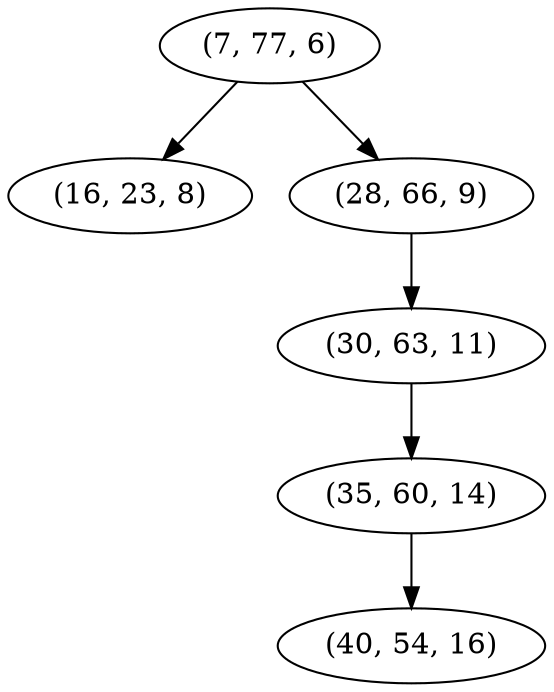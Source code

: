 digraph tree {
    "(7, 77, 6)";
    "(16, 23, 8)";
    "(28, 66, 9)";
    "(30, 63, 11)";
    "(35, 60, 14)";
    "(40, 54, 16)";
    "(7, 77, 6)" -> "(16, 23, 8)";
    "(7, 77, 6)" -> "(28, 66, 9)";
    "(28, 66, 9)" -> "(30, 63, 11)";
    "(30, 63, 11)" -> "(35, 60, 14)";
    "(35, 60, 14)" -> "(40, 54, 16)";
}
